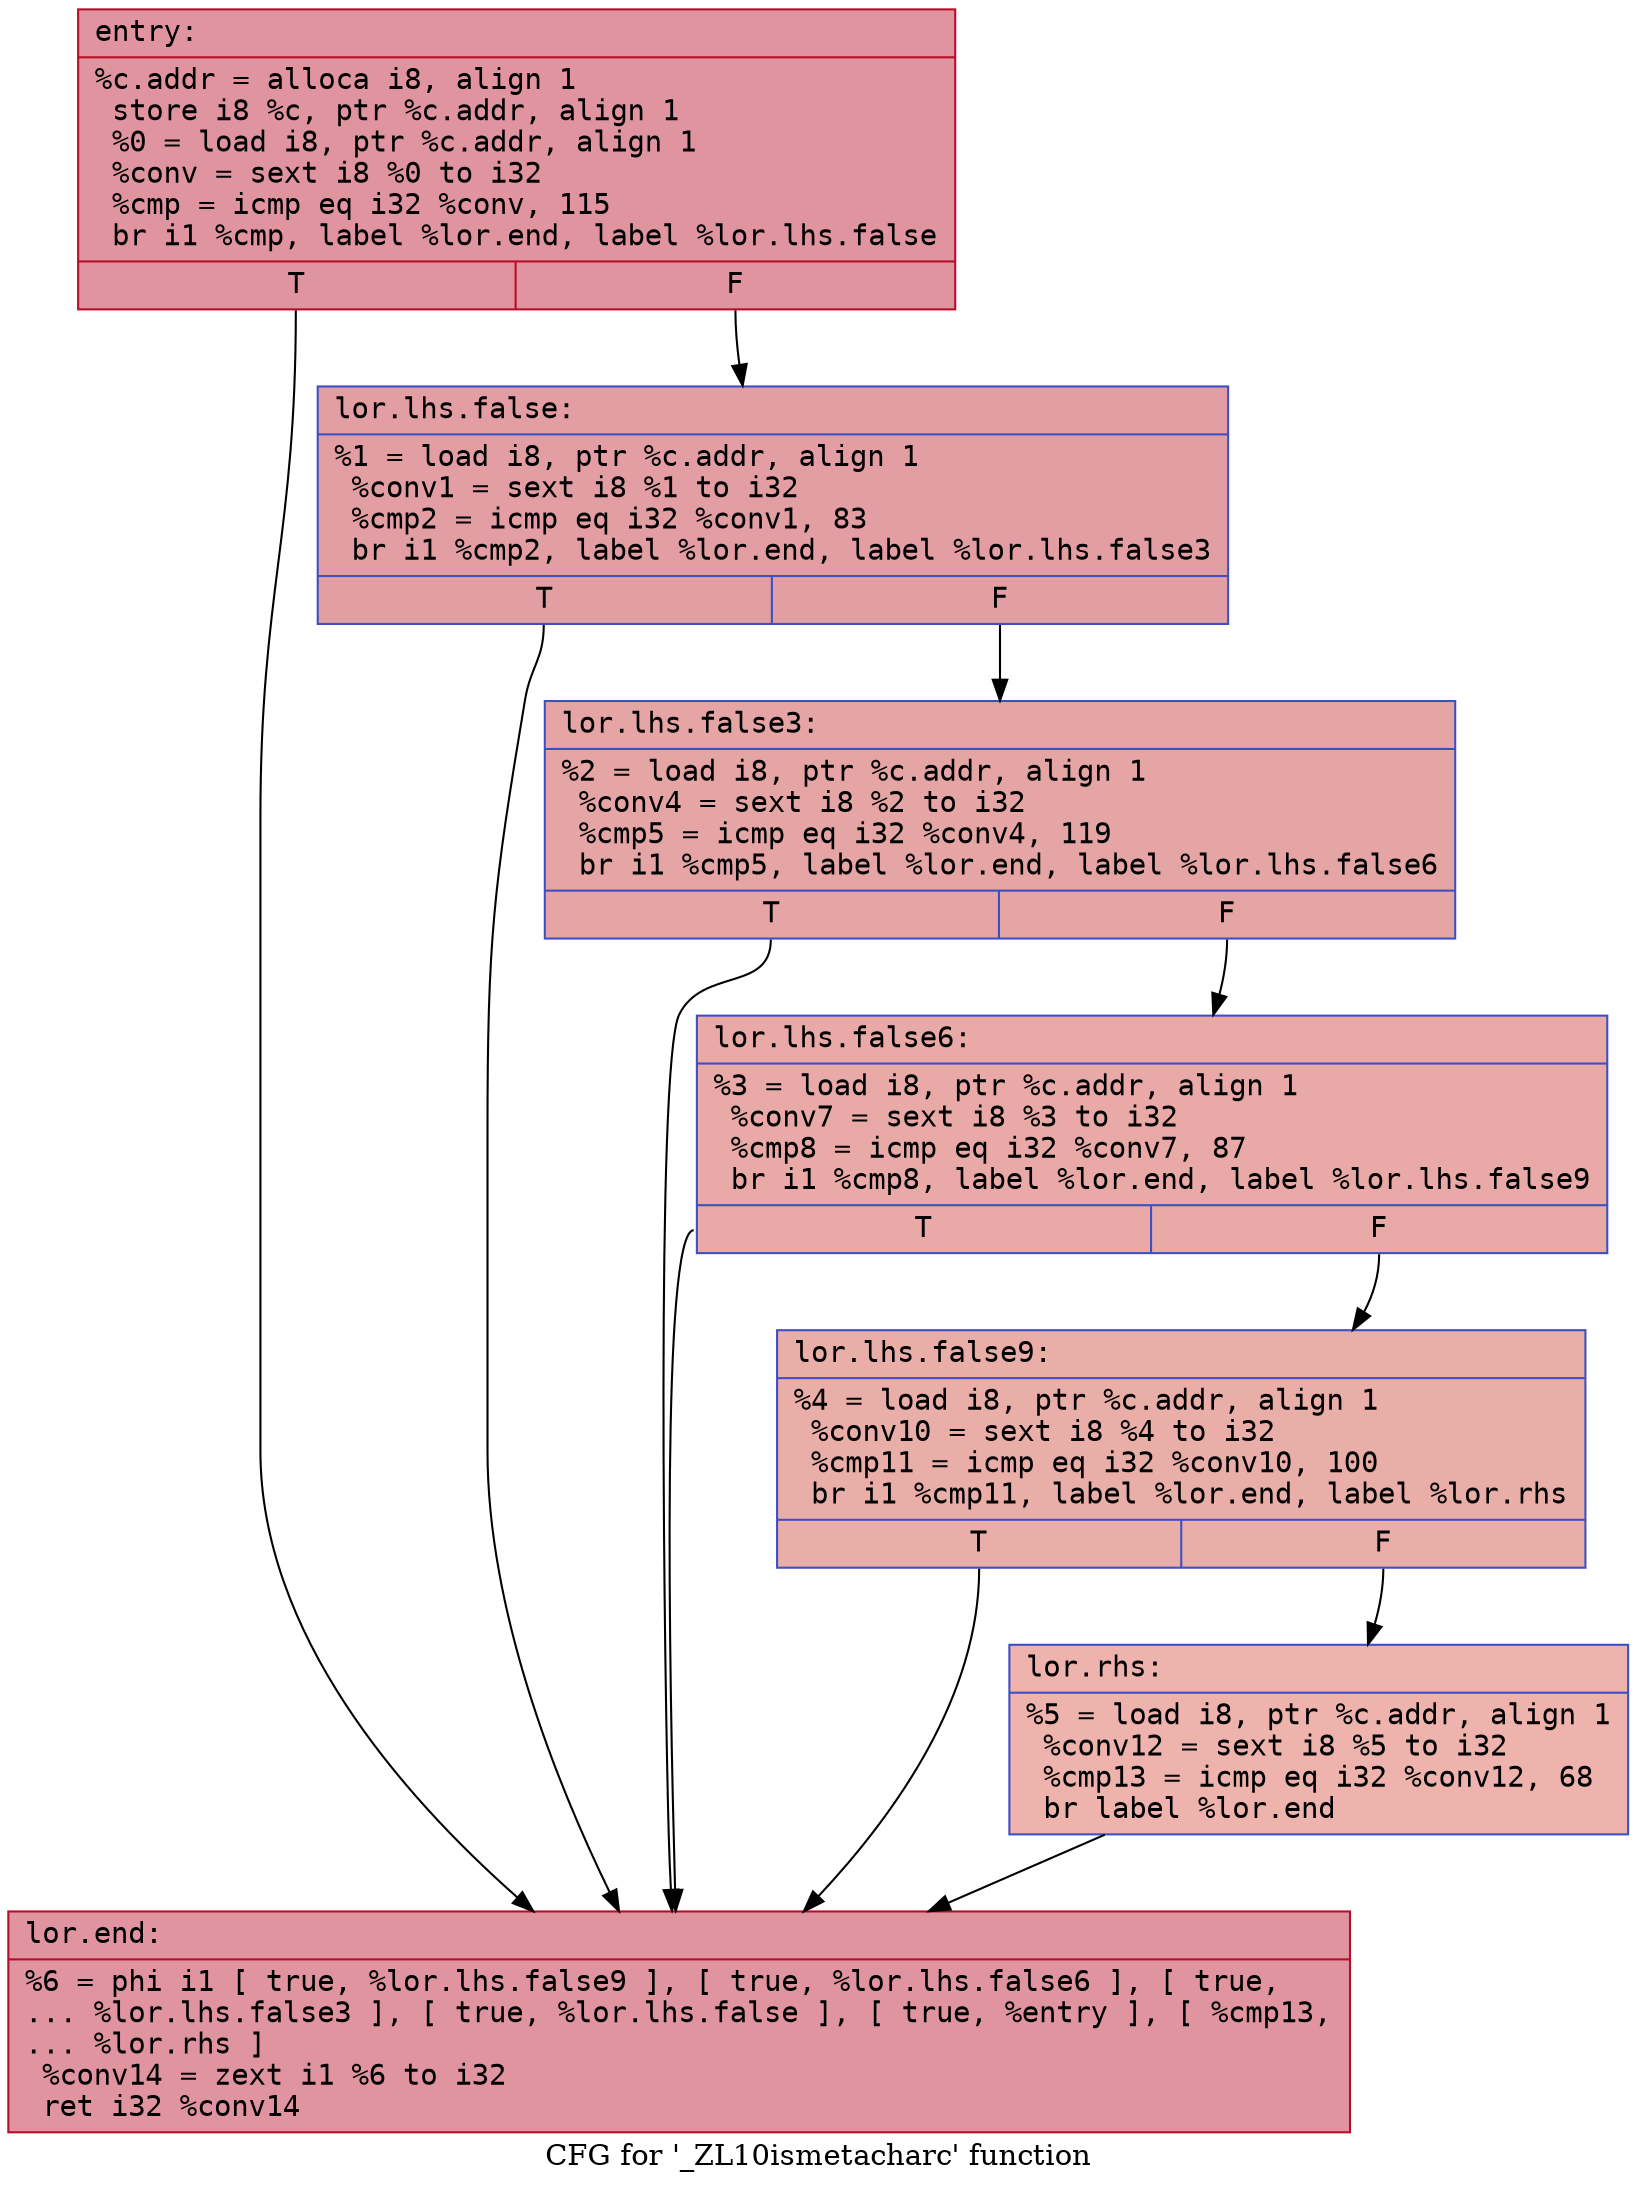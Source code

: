 digraph "CFG for '_ZL10ismetacharc' function" {
	label="CFG for '_ZL10ismetacharc' function";

	Node0x5584167d4600 [shape=record,color="#b70d28ff", style=filled, fillcolor="#b70d2870" fontname="Courier",label="{entry:\l|  %c.addr = alloca i8, align 1\l  store i8 %c, ptr %c.addr, align 1\l  %0 = load i8, ptr %c.addr, align 1\l  %conv = sext i8 %0 to i32\l  %cmp = icmp eq i32 %conv, 115\l  br i1 %cmp, label %lor.end, label %lor.lhs.false\l|{<s0>T|<s1>F}}"];
	Node0x5584167d4600:s0 -> Node0x5584167d4890[tooltip="entry -> lor.end\nProbability 50.00%" ];
	Node0x5584167d4600:s1 -> Node0x5584167d4900[tooltip="entry -> lor.lhs.false\nProbability 50.00%" ];
	Node0x5584167d4900 [shape=record,color="#3d50c3ff", style=filled, fillcolor="#be242e70" fontname="Courier",label="{lor.lhs.false:\l|  %1 = load i8, ptr %c.addr, align 1\l  %conv1 = sext i8 %1 to i32\l  %cmp2 = icmp eq i32 %conv1, 83\l  br i1 %cmp2, label %lor.end, label %lor.lhs.false3\l|{<s0>T|<s1>F}}"];
	Node0x5584167d4900:s0 -> Node0x5584167d4890[tooltip="lor.lhs.false -> lor.end\nProbability 50.00%" ];
	Node0x5584167d4900:s1 -> Node0x5584167d4bc0[tooltip="lor.lhs.false -> lor.lhs.false3\nProbability 50.00%" ];
	Node0x5584167d4bc0 [shape=record,color="#3d50c3ff", style=filled, fillcolor="#c5333470" fontname="Courier",label="{lor.lhs.false3:\l|  %2 = load i8, ptr %c.addr, align 1\l  %conv4 = sext i8 %2 to i32\l  %cmp5 = icmp eq i32 %conv4, 119\l  br i1 %cmp5, label %lor.end, label %lor.lhs.false6\l|{<s0>T|<s1>F}}"];
	Node0x5584167d4bc0:s0 -> Node0x5584167d4890[tooltip="lor.lhs.false3 -> lor.end\nProbability 50.00%" ];
	Node0x5584167d4bc0:s1 -> Node0x5584167d4eb0[tooltip="lor.lhs.false3 -> lor.lhs.false6\nProbability 50.00%" ];
	Node0x5584167d4eb0 [shape=record,color="#3d50c3ff", style=filled, fillcolor="#ca3b3770" fontname="Courier",label="{lor.lhs.false6:\l|  %3 = load i8, ptr %c.addr, align 1\l  %conv7 = sext i8 %3 to i32\l  %cmp8 = icmp eq i32 %conv7, 87\l  br i1 %cmp8, label %lor.end, label %lor.lhs.false9\l|{<s0>T|<s1>F}}"];
	Node0x5584167d4eb0:s0 -> Node0x5584167d4890[tooltip="lor.lhs.false6 -> lor.end\nProbability 50.00%" ];
	Node0x5584167d4eb0:s1 -> Node0x5584167d5270[tooltip="lor.lhs.false6 -> lor.lhs.false9\nProbability 50.00%" ];
	Node0x5584167d5270 [shape=record,color="#3d50c3ff", style=filled, fillcolor="#d0473d70" fontname="Courier",label="{lor.lhs.false9:\l|  %4 = load i8, ptr %c.addr, align 1\l  %conv10 = sext i8 %4 to i32\l  %cmp11 = icmp eq i32 %conv10, 100\l  br i1 %cmp11, label %lor.end, label %lor.rhs\l|{<s0>T|<s1>F}}"];
	Node0x5584167d5270:s0 -> Node0x5584167d4890[tooltip="lor.lhs.false9 -> lor.end\nProbability 50.00%" ];
	Node0x5584167d5270:s1 -> Node0x5584167d5560[tooltip="lor.lhs.false9 -> lor.rhs\nProbability 50.00%" ];
	Node0x5584167d5560 [shape=record,color="#3d50c3ff", style=filled, fillcolor="#d6524470" fontname="Courier",label="{lor.rhs:\l|  %5 = load i8, ptr %c.addr, align 1\l  %conv12 = sext i8 %5 to i32\l  %cmp13 = icmp eq i32 %conv12, 68\l  br label %lor.end\l}"];
	Node0x5584167d5560 -> Node0x5584167d4890[tooltip="lor.rhs -> lor.end\nProbability 100.00%" ];
	Node0x5584167d4890 [shape=record,color="#b70d28ff", style=filled, fillcolor="#b70d2870" fontname="Courier",label="{lor.end:\l|  %6 = phi i1 [ true, %lor.lhs.false9 ], [ true, %lor.lhs.false6 ], [ true,\l... %lor.lhs.false3 ], [ true, %lor.lhs.false ], [ true, %entry ], [ %cmp13,\l... %lor.rhs ]\l  %conv14 = zext i1 %6 to i32\l  ret i32 %conv14\l}"];
}
